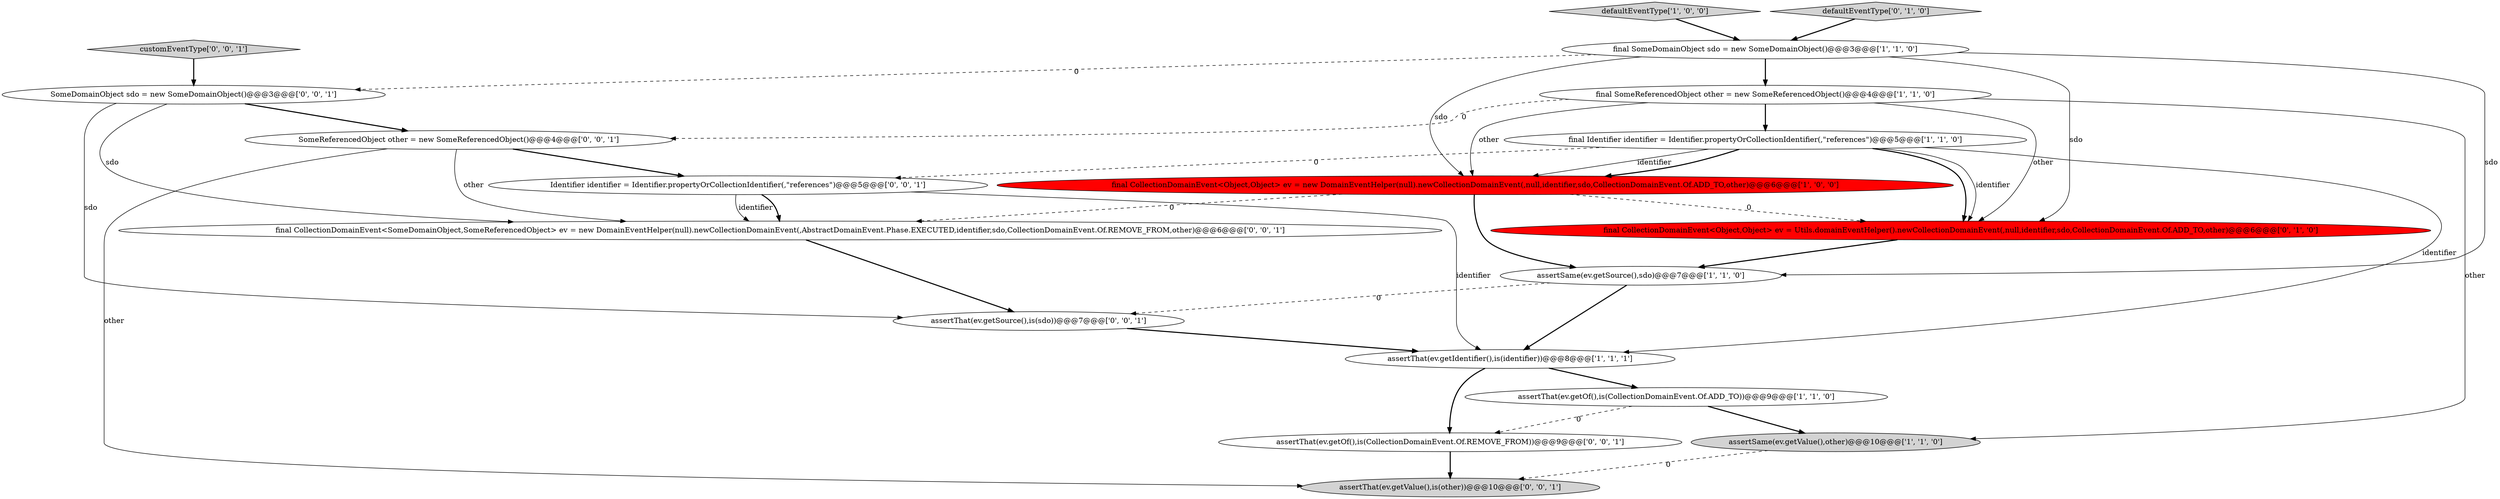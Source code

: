 digraph {
16 [style = filled, label = "customEventType['0', '0', '1']", fillcolor = lightgray, shape = diamond image = "AAA0AAABBB3BBB"];
14 [style = filled, label = "SomeDomainObject sdo = new SomeDomainObject()@@@3@@@['0', '0', '1']", fillcolor = white, shape = ellipse image = "AAA0AAABBB3BBB"];
8 [style = filled, label = "final SomeReferencedObject other = new SomeReferencedObject()@@@4@@@['1', '1', '0']", fillcolor = white, shape = ellipse image = "AAA0AAABBB1BBB"];
13 [style = filled, label = "assertThat(ev.getOf(),is(CollectionDomainEvent.Of.REMOVE_FROM))@@@9@@@['0', '0', '1']", fillcolor = white, shape = ellipse image = "AAA0AAABBB3BBB"];
15 [style = filled, label = "assertThat(ev.getSource(),is(sdo))@@@7@@@['0', '0', '1']", fillcolor = white, shape = ellipse image = "AAA0AAABBB3BBB"];
1 [style = filled, label = "assertSame(ev.getValue(),other)@@@10@@@['1', '1', '0']", fillcolor = lightgray, shape = ellipse image = "AAA0AAABBB1BBB"];
3 [style = filled, label = "final CollectionDomainEvent<Object,Object> ev = new DomainEventHelper(null).newCollectionDomainEvent(,null,identifier,sdo,CollectionDomainEvent.Of.ADD_TO,other)@@@6@@@['1', '0', '0']", fillcolor = red, shape = ellipse image = "AAA1AAABBB1BBB"];
0 [style = filled, label = "defaultEventType['1', '0', '0']", fillcolor = lightgray, shape = diamond image = "AAA0AAABBB1BBB"];
18 [style = filled, label = "assertThat(ev.getValue(),is(other))@@@10@@@['0', '0', '1']", fillcolor = lightgray, shape = ellipse image = "AAA0AAABBB3BBB"];
5 [style = filled, label = "assertThat(ev.getIdentifier(),is(identifier))@@@8@@@['1', '1', '1']", fillcolor = white, shape = ellipse image = "AAA0AAABBB1BBB"];
7 [style = filled, label = "final SomeDomainObject sdo = new SomeDomainObject()@@@3@@@['1', '1', '0']", fillcolor = white, shape = ellipse image = "AAA0AAABBB1BBB"];
12 [style = filled, label = "final CollectionDomainEvent<SomeDomainObject,SomeReferencedObject> ev = new DomainEventHelper(null).newCollectionDomainEvent(,AbstractDomainEvent.Phase.EXECUTED,identifier,sdo,CollectionDomainEvent.Of.REMOVE_FROM,other)@@@6@@@['0', '0', '1']", fillcolor = white, shape = ellipse image = "AAA0AAABBB3BBB"];
2 [style = filled, label = "final Identifier identifier = Identifier.propertyOrCollectionIdentifier(,\"references\")@@@5@@@['1', '1', '0']", fillcolor = white, shape = ellipse image = "AAA0AAABBB1BBB"];
10 [style = filled, label = "defaultEventType['0', '1', '0']", fillcolor = lightgray, shape = diamond image = "AAA0AAABBB2BBB"];
9 [style = filled, label = "final CollectionDomainEvent<Object,Object> ev = Utils.domainEventHelper().newCollectionDomainEvent(,null,identifier,sdo,CollectionDomainEvent.Of.ADD_TO,other)@@@6@@@['0', '1', '0']", fillcolor = red, shape = ellipse image = "AAA1AAABBB2BBB"];
6 [style = filled, label = "assertThat(ev.getOf(),is(CollectionDomainEvent.Of.ADD_TO))@@@9@@@['1', '1', '0']", fillcolor = white, shape = ellipse image = "AAA0AAABBB1BBB"];
11 [style = filled, label = "SomeReferencedObject other = new SomeReferencedObject()@@@4@@@['0', '0', '1']", fillcolor = white, shape = ellipse image = "AAA0AAABBB3BBB"];
17 [style = filled, label = "Identifier identifier = Identifier.propertyOrCollectionIdentifier(,\"references\")@@@5@@@['0', '0', '1']", fillcolor = white, shape = ellipse image = "AAA0AAABBB3BBB"];
4 [style = filled, label = "assertSame(ev.getSource(),sdo)@@@7@@@['1', '1', '0']", fillcolor = white, shape = ellipse image = "AAA0AAABBB1BBB"];
7->9 [style = solid, label="sdo"];
8->3 [style = solid, label="other"];
2->3 [style = solid, label="identifier"];
14->12 [style = solid, label="sdo"];
7->14 [style = dashed, label="0"];
2->5 [style = solid, label="identifier"];
11->18 [style = solid, label="other"];
9->4 [style = bold, label=""];
2->3 [style = bold, label=""];
12->15 [style = bold, label=""];
1->18 [style = dashed, label="0"];
2->9 [style = bold, label=""];
7->8 [style = bold, label=""];
2->17 [style = dashed, label="0"];
3->4 [style = bold, label=""];
10->7 [style = bold, label=""];
14->15 [style = solid, label="sdo"];
15->5 [style = bold, label=""];
8->1 [style = solid, label="other"];
17->12 [style = solid, label="identifier"];
0->7 [style = bold, label=""];
8->9 [style = solid, label="other"];
6->1 [style = bold, label=""];
17->12 [style = bold, label=""];
11->12 [style = solid, label="other"];
3->12 [style = dashed, label="0"];
5->6 [style = bold, label=""];
6->13 [style = dashed, label="0"];
8->2 [style = bold, label=""];
3->9 [style = dashed, label="0"];
7->4 [style = solid, label="sdo"];
4->15 [style = dashed, label="0"];
5->13 [style = bold, label=""];
17->5 [style = solid, label="identifier"];
11->17 [style = bold, label=""];
16->14 [style = bold, label=""];
2->9 [style = solid, label="identifier"];
8->11 [style = dashed, label="0"];
7->3 [style = solid, label="sdo"];
14->11 [style = bold, label=""];
4->5 [style = bold, label=""];
13->18 [style = bold, label=""];
}
